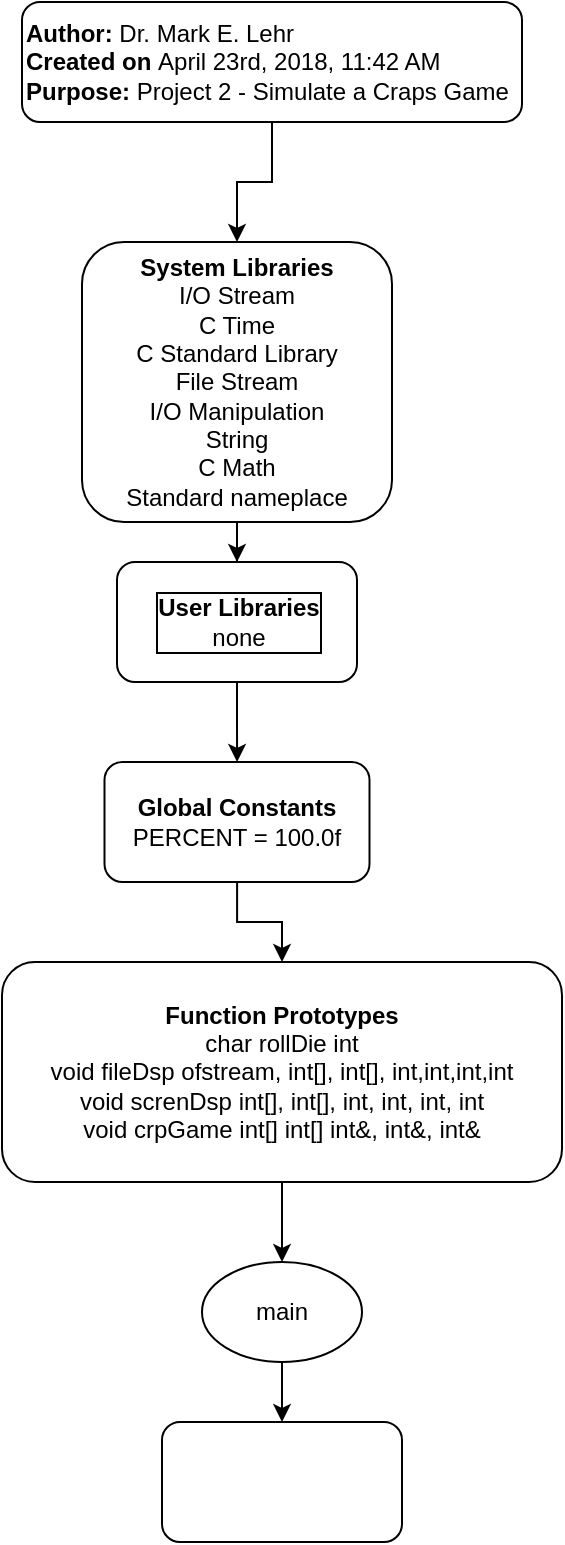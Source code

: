 <mxfile version="13.7.5" type="github"><diagram id="M1sel4MT3LEBJnrplJ3O" name="Page-1"><mxGraphModel dx="1959" dy="1185" grid="1" gridSize="10" guides="1" tooltips="1" connect="1" arrows="1" fold="1" page="1" pageScale="1" pageWidth="850" pageHeight="1100" math="0" shadow="0"><root><mxCell id="0"/><mxCell id="1" parent="0"/><mxCell id="v8QFUyej2RM0iSx28Hla-5" style="edgeStyle=orthogonalEdgeStyle;rounded=0;orthogonalLoop=1;jettySize=auto;html=1;" edge="1" parent="1" source="v8QFUyej2RM0iSx28Hla-4" target="v8QFUyej2RM0iSx28Hla-6"><mxGeometry relative="1" as="geometry"><mxPoint x="165" y="200" as="targetPoint"/></mxGeometry></mxCell><mxCell id="v8QFUyej2RM0iSx28Hla-4" value="&lt;b&gt;Author: &lt;/b&gt;Dr. Mark E. Lehr&lt;div&gt;&lt;b&gt;Created on &lt;/b&gt;April 23rd, 2018, 11:42 AM&lt;br&gt;&lt;/div&gt;&lt;div&gt;&lt;b&gt;Purpose: &lt;/b&gt;Project 2 - Simulate a Craps Game&lt;br&gt;&lt;/div&gt;" style="rounded=1;whiteSpace=wrap;html=1;align=left;" vertex="1" parent="1"><mxGeometry x="40" y="20" width="250" height="60" as="geometry"/></mxCell><mxCell id="v8QFUyej2RM0iSx28Hla-8" style="edgeStyle=orthogonalEdgeStyle;rounded=0;orthogonalLoop=1;jettySize=auto;html=1;" edge="1" parent="1" source="v8QFUyej2RM0iSx28Hla-6" target="v8QFUyej2RM0iSx28Hla-9"><mxGeometry relative="1" as="geometry"><mxPoint x="165" y="340" as="targetPoint"/></mxGeometry></mxCell><mxCell id="v8QFUyej2RM0iSx28Hla-6" value="&lt;div&gt;&lt;b&gt;System Libraries&lt;/b&gt;&lt;/div&gt;&lt;div&gt;I/O Stream&lt;/div&gt;&lt;div&gt;C Time&lt;/div&gt;&lt;div&gt;C Standard Library&lt;/div&gt;&lt;div&gt;File Stream&lt;/div&gt;&lt;div&gt;I/O Manipulation&lt;/div&gt;&lt;div&gt;String&lt;/div&gt;&lt;div&gt;C Math&lt;/div&gt;&lt;div&gt;Standard nameplace&lt;br&gt;&lt;/div&gt;" style="rounded=1;whiteSpace=wrap;html=1;" vertex="1" parent="1"><mxGeometry x="70" y="140" width="155" height="140" as="geometry"/></mxCell><mxCell id="v8QFUyej2RM0iSx28Hla-10" style="edgeStyle=orthogonalEdgeStyle;rounded=0;orthogonalLoop=1;jettySize=auto;html=1;" edge="1" parent="1" source="v8QFUyej2RM0iSx28Hla-9" target="v8QFUyej2RM0iSx28Hla-11"><mxGeometry relative="1" as="geometry"><mxPoint x="147.5" y="450" as="targetPoint"/></mxGeometry></mxCell><mxCell id="v8QFUyej2RM0iSx28Hla-9" value="&lt;div&gt;&lt;b&gt;User Libraries&lt;/b&gt;&lt;/div&gt;&lt;div&gt;none&lt;br&gt;&lt;b&gt;&lt;/b&gt;&lt;/div&gt;" style="rounded=1;html=1;labelBorderColor=#000000;" vertex="1" parent="1"><mxGeometry x="87.5" y="300" width="120" height="60" as="geometry"/></mxCell><mxCell id="v8QFUyej2RM0iSx28Hla-12" style="edgeStyle=orthogonalEdgeStyle;rounded=0;orthogonalLoop=1;jettySize=auto;html=1;" edge="1" parent="1" source="v8QFUyej2RM0iSx28Hla-11" target="v8QFUyej2RM0iSx28Hla-13"><mxGeometry relative="1" as="geometry"><mxPoint x="153.75" y="540" as="targetPoint"/></mxGeometry></mxCell><mxCell id="v8QFUyej2RM0iSx28Hla-11" value="&lt;div&gt;&lt;b&gt;Global Constants&lt;/b&gt;&lt;/div&gt;&lt;div&gt;PERCENT = 100.0f&lt;br&gt;&lt;/div&gt;" style="rounded=1;whiteSpace=wrap;html=1;" vertex="1" parent="1"><mxGeometry x="81.25" y="400" width="132.5" height="60" as="geometry"/></mxCell><mxCell id="v8QFUyej2RM0iSx28Hla-15" style="edgeStyle=orthogonalEdgeStyle;rounded=0;orthogonalLoop=1;jettySize=auto;html=1;" edge="1" parent="1" source="v8QFUyej2RM0iSx28Hla-13" target="v8QFUyej2RM0iSx28Hla-16"><mxGeometry relative="1" as="geometry"><mxPoint x="170" y="690" as="targetPoint"/></mxGeometry></mxCell><mxCell id="v8QFUyej2RM0iSx28Hla-13" value="&lt;div&gt;&lt;b&gt;Function Prototypes&lt;/b&gt; &lt;br&gt;&lt;/div&gt;&lt;div&gt;char rollDie int&lt;/div&gt;&lt;div&gt;void fileDsp ofstream, int[], int[], int,int,int,int&lt;br&gt;&lt;/div&gt;&lt;div&gt;void screnDsp int[], int[], int, int, int, int&lt;/div&gt;&lt;div&gt;void crpGame int[] int[] int&amp;amp;, int&amp;amp;, int&amp;amp;&lt;br&gt;&lt;/div&gt;" style="rounded=1;whiteSpace=wrap;html=1;" vertex="1" parent="1"><mxGeometry x="30" y="500" width="280" height="110" as="geometry"/></mxCell><mxCell id="v8QFUyej2RM0iSx28Hla-17" style="edgeStyle=orthogonalEdgeStyle;rounded=0;orthogonalLoop=1;jettySize=auto;html=1;" edge="1" parent="1" source="v8QFUyej2RM0iSx28Hla-16" target="v8QFUyej2RM0iSx28Hla-18"><mxGeometry relative="1" as="geometry"><mxPoint x="170" y="730" as="targetPoint"/></mxGeometry></mxCell><mxCell id="v8QFUyej2RM0iSx28Hla-16" value="main" style="ellipse;whiteSpace=wrap;html=1;" vertex="1" parent="1"><mxGeometry x="130" y="650" width="80" height="50" as="geometry"/></mxCell><mxCell id="v8QFUyej2RM0iSx28Hla-18" value="" style="rounded=1;whiteSpace=wrap;html=1;" vertex="1" parent="1"><mxGeometry x="110" y="730" width="120" height="60" as="geometry"/></mxCell></root></mxGraphModel></diagram></mxfile>